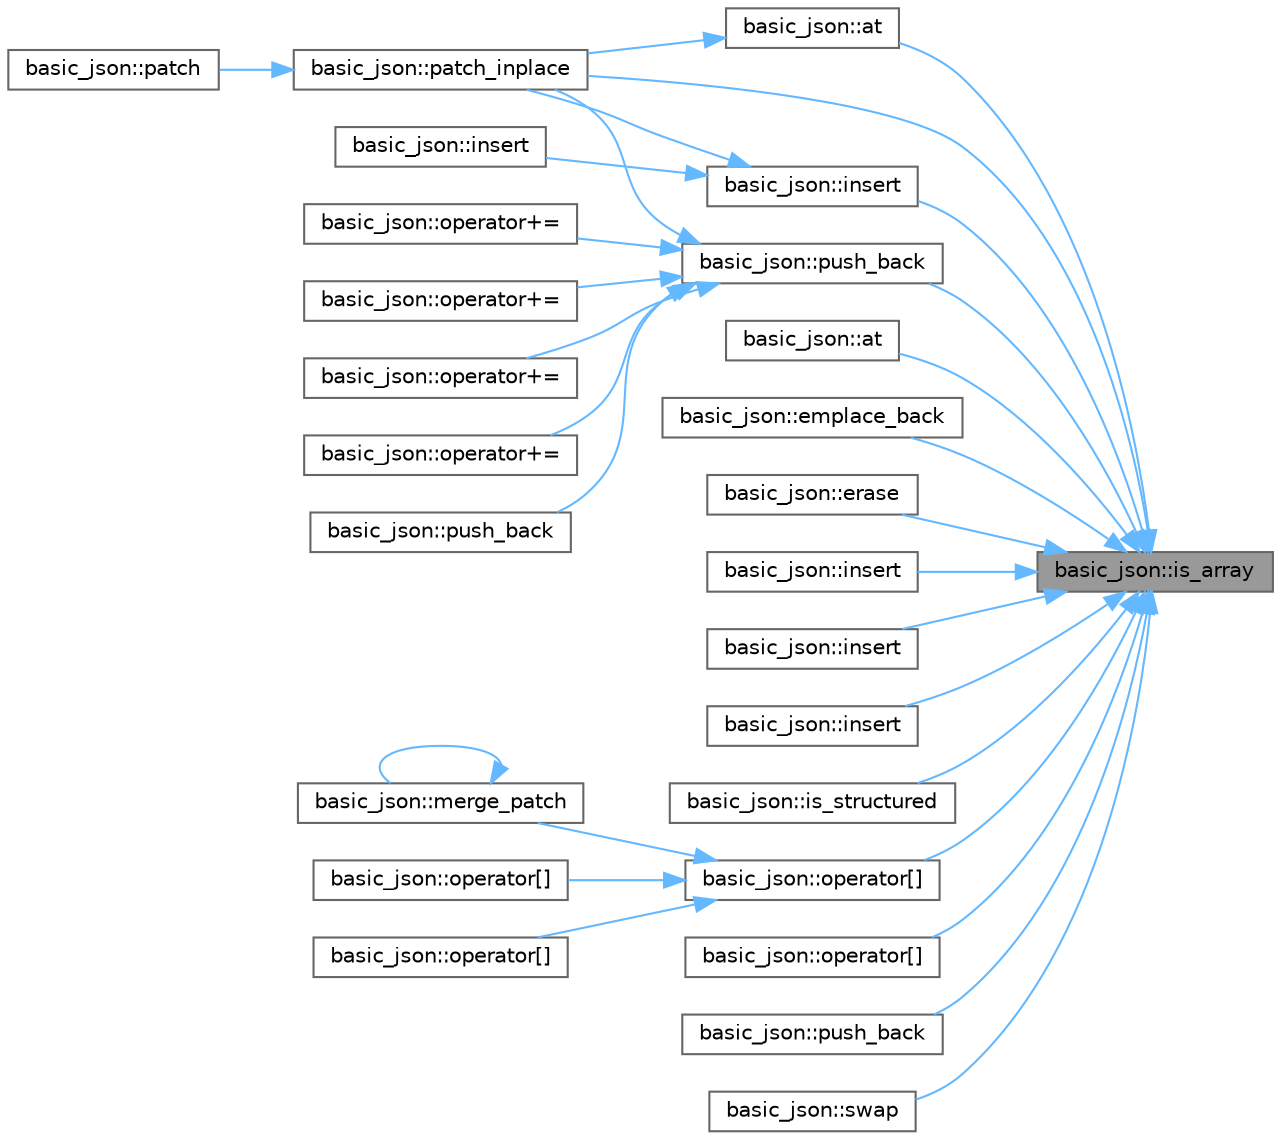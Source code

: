 digraph "basic_json::is_array"
{
 // LATEX_PDF_SIZE
  bgcolor="transparent";
  edge [fontname=Helvetica,fontsize=10,labelfontname=Helvetica,labelfontsize=10];
  node [fontname=Helvetica,fontsize=10,shape=box,height=0.2,width=0.4];
  rankdir="RL";
  Node1 [id="Node000001",label="basic_json::is_array",height=0.2,width=0.4,color="gray40", fillcolor="grey60", style="filled", fontcolor="black",tooltip="return whether value is an array"];
  Node1 -> Node2 [id="edge1_Node000001_Node000002",dir="back",color="steelblue1",style="solid",tooltip=" "];
  Node2 [id="Node000002",label="basic_json::at",height=0.2,width=0.4,color="grey40", fillcolor="white", style="filled",URL="$classbasic__json.html#a899e4623fe377af5c9ad14c40c64280c",tooltip="access specified array element with bounds checking"];
  Node2 -> Node3 [id="edge2_Node000002_Node000003",dir="back",color="steelblue1",style="solid",tooltip=" "];
  Node3 [id="Node000003",label="basic_json::patch_inplace",height=0.2,width=0.4,color="grey40", fillcolor="white", style="filled",URL="$classbasic__json.html#a693812b31e106dec9166e93d8f6dd7d7",tooltip="applies a JSON patch in-place without copying the object"];
  Node3 -> Node4 [id="edge3_Node000003_Node000004",dir="back",color="steelblue1",style="solid",tooltip=" "];
  Node4 [id="Node000004",label="basic_json::patch",height=0.2,width=0.4,color="grey40", fillcolor="white", style="filled",URL="$classbasic__json.html#a145a004c0a2fa5be84b260ecc98ab5d9",tooltip="applies a JSON patch to a copy of the current object"];
  Node1 -> Node5 [id="edge4_Node000001_Node000005",dir="back",color="steelblue1",style="solid",tooltip=" "];
  Node5 [id="Node000005",label="basic_json::at",height=0.2,width=0.4,color="grey40", fillcolor="white", style="filled",URL="$classbasic__json.html#af076d8a80f4263cf821da2033d5773b6",tooltip="access specified array element with bounds checking"];
  Node1 -> Node6 [id="edge5_Node000001_Node000006",dir="back",color="steelblue1",style="solid",tooltip=" "];
  Node6 [id="Node000006",label="basic_json::emplace_back",height=0.2,width=0.4,color="grey40", fillcolor="white", style="filled",URL="$classbasic__json.html#ac5f0a15957842b188826aea98a9cfd3d",tooltip="add an object to an array"];
  Node1 -> Node7 [id="edge6_Node000001_Node000007",dir="back",color="steelblue1",style="solid",tooltip=" "];
  Node7 [id="Node000007",label="basic_json::erase",height=0.2,width=0.4,color="grey40", fillcolor="white", style="filled",URL="$classbasic__json.html#ac2c58b5f34c2ff56e27630214f5a9df4",tooltip="remove element from a JSON array given an index"];
  Node1 -> Node8 [id="edge7_Node000001_Node000008",dir="back",color="steelblue1",style="solid",tooltip=" "];
  Node8 [id="Node000008",label="basic_json::insert",height=0.2,width=0.4,color="grey40", fillcolor="white", style="filled",URL="$classbasic__json.html#a7f3817060c2bec896a99cb2c236b9c27",tooltip="inserts element into array"];
  Node8 -> Node9 [id="edge8_Node000008_Node000009",dir="back",color="steelblue1",style="solid",tooltip=" "];
  Node9 [id="Node000009",label="basic_json::insert",height=0.2,width=0.4,color="grey40", fillcolor="white", style="filled",URL="$classbasic__json.html#ae5da62116a40a0f86e87f11fdd54e9f0",tooltip="inserts element into array"];
  Node8 -> Node3 [id="edge9_Node000008_Node000003",dir="back",color="steelblue1",style="solid",tooltip=" "];
  Node1 -> Node10 [id="edge10_Node000001_Node000010",dir="back",color="steelblue1",style="solid",tooltip=" "];
  Node10 [id="Node000010",label="basic_json::insert",height=0.2,width=0.4,color="grey40", fillcolor="white", style="filled",URL="$classbasic__json.html#a68e1707248a00a2608a304da5ae5c911",tooltip="inserts range of elements into array"];
  Node1 -> Node11 [id="edge11_Node000001_Node000011",dir="back",color="steelblue1",style="solid",tooltip=" "];
  Node11 [id="Node000011",label="basic_json::insert",height=0.2,width=0.4,color="grey40", fillcolor="white", style="filled",URL="$classbasic__json.html#abdfee6a3db80431a24c68bfaf038c47d",tooltip="inserts elements from initializer list into array"];
  Node1 -> Node12 [id="edge12_Node000001_Node000012",dir="back",color="steelblue1",style="solid",tooltip=" "];
  Node12 [id="Node000012",label="basic_json::insert",height=0.2,width=0.4,color="grey40", fillcolor="white", style="filled",URL="$classbasic__json.html#a47b623200562da188886a385c716d101",tooltip="inserts copies of element into array"];
  Node1 -> Node13 [id="edge13_Node000001_Node000013",dir="back",color="steelblue1",style="solid",tooltip=" "];
  Node13 [id="Node000013",label="basic_json::is_structured",height=0.2,width=0.4,color="grey40", fillcolor="white", style="filled",URL="$classbasic__json.html#a2d3a5f8761bc6f163f4119bddaf7b092",tooltip="return whether type is structured"];
  Node1 -> Node14 [id="edge14_Node000001_Node000014",dir="back",color="steelblue1",style="solid",tooltip=" "];
  Node14 [id="Node000014",label="basic_json::operator[]",height=0.2,width=0.4,color="grey40", fillcolor="white", style="filled",URL="$classbasic__json.html#ab4f511db82b9d5eba85d5b2b8e1c6dbb",tooltip="access specified array element"];
  Node14 -> Node15 [id="edge15_Node000014_Node000015",dir="back",color="steelblue1",style="solid",tooltip=" "];
  Node15 [id="Node000015",label="basic_json::merge_patch",height=0.2,width=0.4,color="grey40", fillcolor="white", style="filled",URL="$classbasic__json.html#a8676ac2433fe299b8d420f00a0741395",tooltip="applies a JSON Merge Patch"];
  Node15 -> Node15 [id="edge16_Node000015_Node000015",dir="back",color="steelblue1",style="solid",tooltip=" "];
  Node14 -> Node16 [id="edge17_Node000014_Node000016",dir="back",color="steelblue1",style="solid",tooltip=" "];
  Node16 [id="Node000016",label="basic_json::operator[]",height=0.2,width=0.4,color="grey40", fillcolor="white", style="filled",URL="$classbasic__json.html#a87cae3810ae0a9c56b17842b06fc405e",tooltip=" "];
  Node14 -> Node17 [id="edge18_Node000014_Node000017",dir="back",color="steelblue1",style="solid",tooltip=" "];
  Node17 [id="Node000017",label="basic_json::operator[]",height=0.2,width=0.4,color="grey40", fillcolor="white", style="filled",URL="$classbasic__json.html#ab12a4386e6913012ca4dffa0245fdf99",tooltip=" "];
  Node1 -> Node18 [id="edge19_Node000001_Node000018",dir="back",color="steelblue1",style="solid",tooltip=" "];
  Node18 [id="Node000018",label="basic_json::operator[]",height=0.2,width=0.4,color="grey40", fillcolor="white", style="filled",URL="$classbasic__json.html#ae369d1565482903c3af75bf99467776b",tooltip="access specified array element"];
  Node1 -> Node3 [id="edge20_Node000001_Node000003",dir="back",color="steelblue1",style="solid",tooltip=" "];
  Node1 -> Node19 [id="edge21_Node000001_Node000019",dir="back",color="steelblue1",style="solid",tooltip=" "];
  Node19 [id="Node000019",label="basic_json::push_back",height=0.2,width=0.4,color="grey40", fillcolor="white", style="filled",URL="$classbasic__json.html#a3d13acce4e49e0d5ee768643a7b89010",tooltip="add an object to an array"];
  Node19 -> Node20 [id="edge22_Node000019_Node000020",dir="back",color="steelblue1",style="solid",tooltip=" "];
  Node20 [id="Node000020",label="basic_json::operator+=",height=0.2,width=0.4,color="grey40", fillcolor="white", style="filled",URL="$classbasic__json.html#ac444a656905e3f207ad9fc19275faf25",tooltip="add an object to an array"];
  Node19 -> Node21 [id="edge23_Node000019_Node000021",dir="back",color="steelblue1",style="solid",tooltip=" "];
  Node21 [id="Node000021",label="basic_json::operator+=",height=0.2,width=0.4,color="grey40", fillcolor="white", style="filled",URL="$classbasic__json.html#a4475e951f51506808ca6fe7e77eb38ca",tooltip="add an object to an array"];
  Node19 -> Node22 [id="edge24_Node000019_Node000022",dir="back",color="steelblue1",style="solid",tooltip=" "];
  Node22 [id="Node000022",label="basic_json::operator+=",height=0.2,width=0.4,color="grey40", fillcolor="white", style="filled",URL="$classbasic__json.html#a996a58d60e4badd9beadfd3e2e7ffdc1",tooltip="add an object to an object"];
  Node19 -> Node23 [id="edge25_Node000019_Node000023",dir="back",color="steelblue1",style="solid",tooltip=" "];
  Node23 [id="Node000023",label="basic_json::operator+=",height=0.2,width=0.4,color="grey40", fillcolor="white", style="filled",URL="$classbasic__json.html#a3af74b651da5642cd8b77a3ecc635331",tooltip="add an object to an object"];
  Node19 -> Node3 [id="edge26_Node000019_Node000003",dir="back",color="steelblue1",style="solid",tooltip=" "];
  Node19 -> Node24 [id="edge27_Node000019_Node000024",dir="back",color="steelblue1",style="solid",tooltip=" "];
  Node24 [id="Node000024",label="basic_json::push_back",height=0.2,width=0.4,color="grey40", fillcolor="white", style="filled",URL="$classbasic__json.html#a4fcacc90f17b156f0b6c8e0430624853",tooltip="add an object to an object"];
  Node1 -> Node25 [id="edge28_Node000001_Node000025",dir="back",color="steelblue1",style="solid",tooltip=" "];
  Node25 [id="Node000025",label="basic_json::push_back",height=0.2,width=0.4,color="grey40", fillcolor="white", style="filled",URL="$classbasic__json.html#aca01ca3a9bc310e5c5d067a39dca6933",tooltip="add an object to an array"];
  Node1 -> Node26 [id="edge29_Node000001_Node000026",dir="back",color="steelblue1",style="solid",tooltip=" "];
  Node26 [id="Node000026",label="basic_json::swap",height=0.2,width=0.4,color="grey40", fillcolor="white", style="filled",URL="$classbasic__json.html#ac1e32c91d5e641c25c52486341f5a9db",tooltip="exchanges the values"];
}
